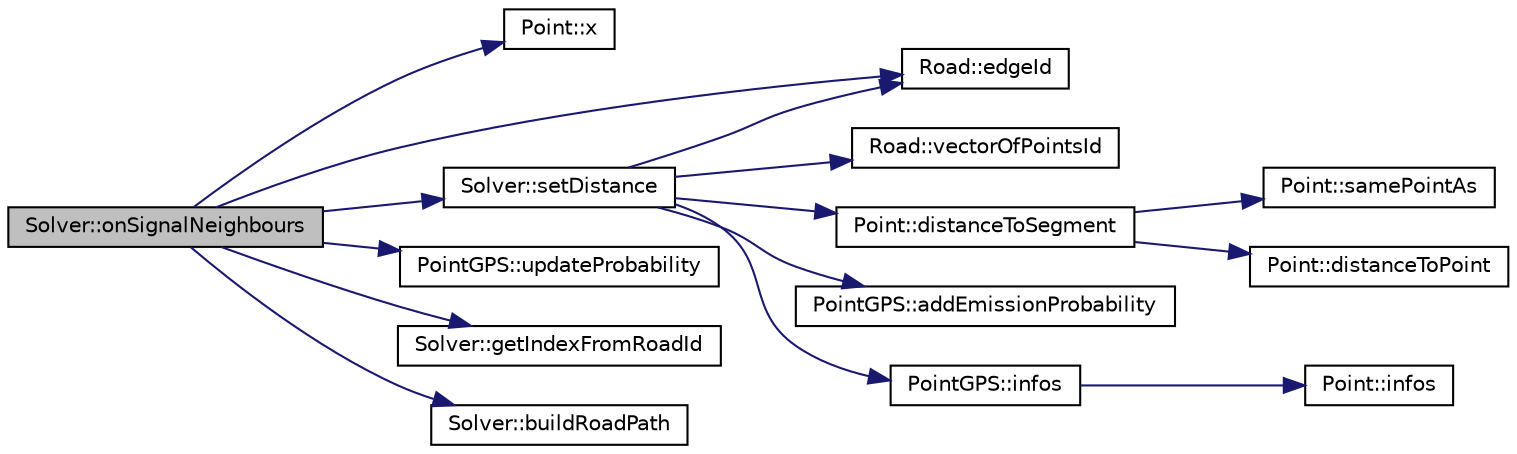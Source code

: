 digraph "Solver::onSignalNeighbours"
{
 // INTERACTIVE_SVG=YES
  bgcolor="transparent";
  edge [fontname="Helvetica",fontsize="10",labelfontname="Helvetica",labelfontsize="10"];
  node [fontname="Helvetica",fontsize="10",shape=record];
  rankdir="LR";
  Node1 [label="Solver::onSignalNeighbours",height=0.2,width=0.4,color="black", fillcolor="grey75", style="filled", fontcolor="black"];
  Node1 -> Node2 [color="midnightblue",fontsize="10",style="solid",fontname="Helvetica"];
  Node2 [label="Point::x",height=0.2,width=0.4,color="black",URL="$class_point.html#a3eef47b1c4849b3395a8f9c658ca7c4a"];
  Node1 -> Node3 [color="midnightblue",fontsize="10",style="solid",fontname="Helvetica"];
  Node3 [label="Road::edgeId",height=0.2,width=0.4,color="black",URL="$class_road.html#ad6715392969e36eb10efac542519755c",tooltip="Get the id of the road. "];
  Node1 -> Node4 [color="midnightblue",fontsize="10",style="solid",fontname="Helvetica"];
  Node4 [label="Solver::setDistance",height=0.2,width=0.4,color="black",URL="$class_solver.html#ac93808d9f79208e9917830d0ff0a5dfd",tooltip="setDistance Calculate distance between GPS point et Road "];
  Node4 -> Node5 [color="midnightblue",fontsize="10",style="solid",fontname="Helvetica"];
  Node5 [label="Road::vectorOfPointsId",height=0.2,width=0.4,color="black",URL="$class_road.html#a2877f55c577ddff8c519e7f44c2256d5",tooltip="Get the vector of points composing the road. "];
  Node4 -> Node6 [color="midnightblue",fontsize="10",style="solid",fontname="Helvetica"];
  Node6 [label="Point::distanceToSegment",height=0.2,width=0.4,color="black",URL="$class_point.html#a39daa6ebd31cdc2d7151db77bfdf2166",tooltip="Compute the distance between a point and a segment. "];
  Node6 -> Node7 [color="midnightblue",fontsize="10",style="solid",fontname="Helvetica"];
  Node7 [label="Point::samePointAs",height=0.2,width=0.4,color="black",URL="$class_point.html#a9d93fb520b4a3e170aab25ea738b105c",tooltip="Check if two points share the same coordinates. "];
  Node6 -> Node8 [color="midnightblue",fontsize="10",style="solid",fontname="Helvetica"];
  Node8 [label="Point::distanceToPoint",height=0.2,width=0.4,color="black",URL="$class_point.html#a7cd7f7e2c0f1a11b66eac8b6f360bfd9",tooltip="Calculate distance between two points. "];
  Node4 -> Node9 [color="midnightblue",fontsize="10",style="solid",fontname="Helvetica"];
  Node9 [label="PointGPS::addEmissionProbability",height=0.2,width=0.4,color="black",URL="$class_point_g_p_s.html#a9c833db3ff338f3cd2ee8480db6c7d56"];
  Node4 -> Node3 [color="midnightblue",fontsize="10",style="solid",fontname="Helvetica"];
  Node4 -> Node10 [color="midnightblue",fontsize="10",style="solid",fontname="Helvetica"];
  Node10 [label="PointGPS::infos",height=0.2,width=0.4,color="black",URL="$class_point_g_p_s.html#a9a622f6883b721ee5f04f092a76ece64"];
  Node10 -> Node11 [color="midnightblue",fontsize="10",style="solid",fontname="Helvetica"];
  Node11 [label="Point::infos",height=0.2,width=0.4,color="black",URL="$class_point.html#a1c2033a89f5dc6faa9e50f06c2111e88"];
  Node1 -> Node12 [color="midnightblue",fontsize="10",style="solid",fontname="Helvetica"];
  Node12 [label="PointGPS::updateProbability",height=0.2,width=0.4,color="black",URL="$class_point_g_p_s.html#ae93eac1b7998f2ba4bae11599ebcfd17"];
  Node1 -> Node13 [color="midnightblue",fontsize="10",style="solid",fontname="Helvetica"];
  Node13 [label="Solver::getIndexFromRoadId",height=0.2,width=0.4,color="black",URL="$class_solver.html#a48062c3b8bc8d93446b8d1456a17752a"];
  Node1 -> Node14 [color="midnightblue",fontsize="10",style="solid",fontname="Helvetica"];
  Node14 [label="Solver::buildRoadPath",height=0.2,width=0.4,color="black",URL="$class_solver.html#a69e11a5cede2377d8151620160918aab"];
}
